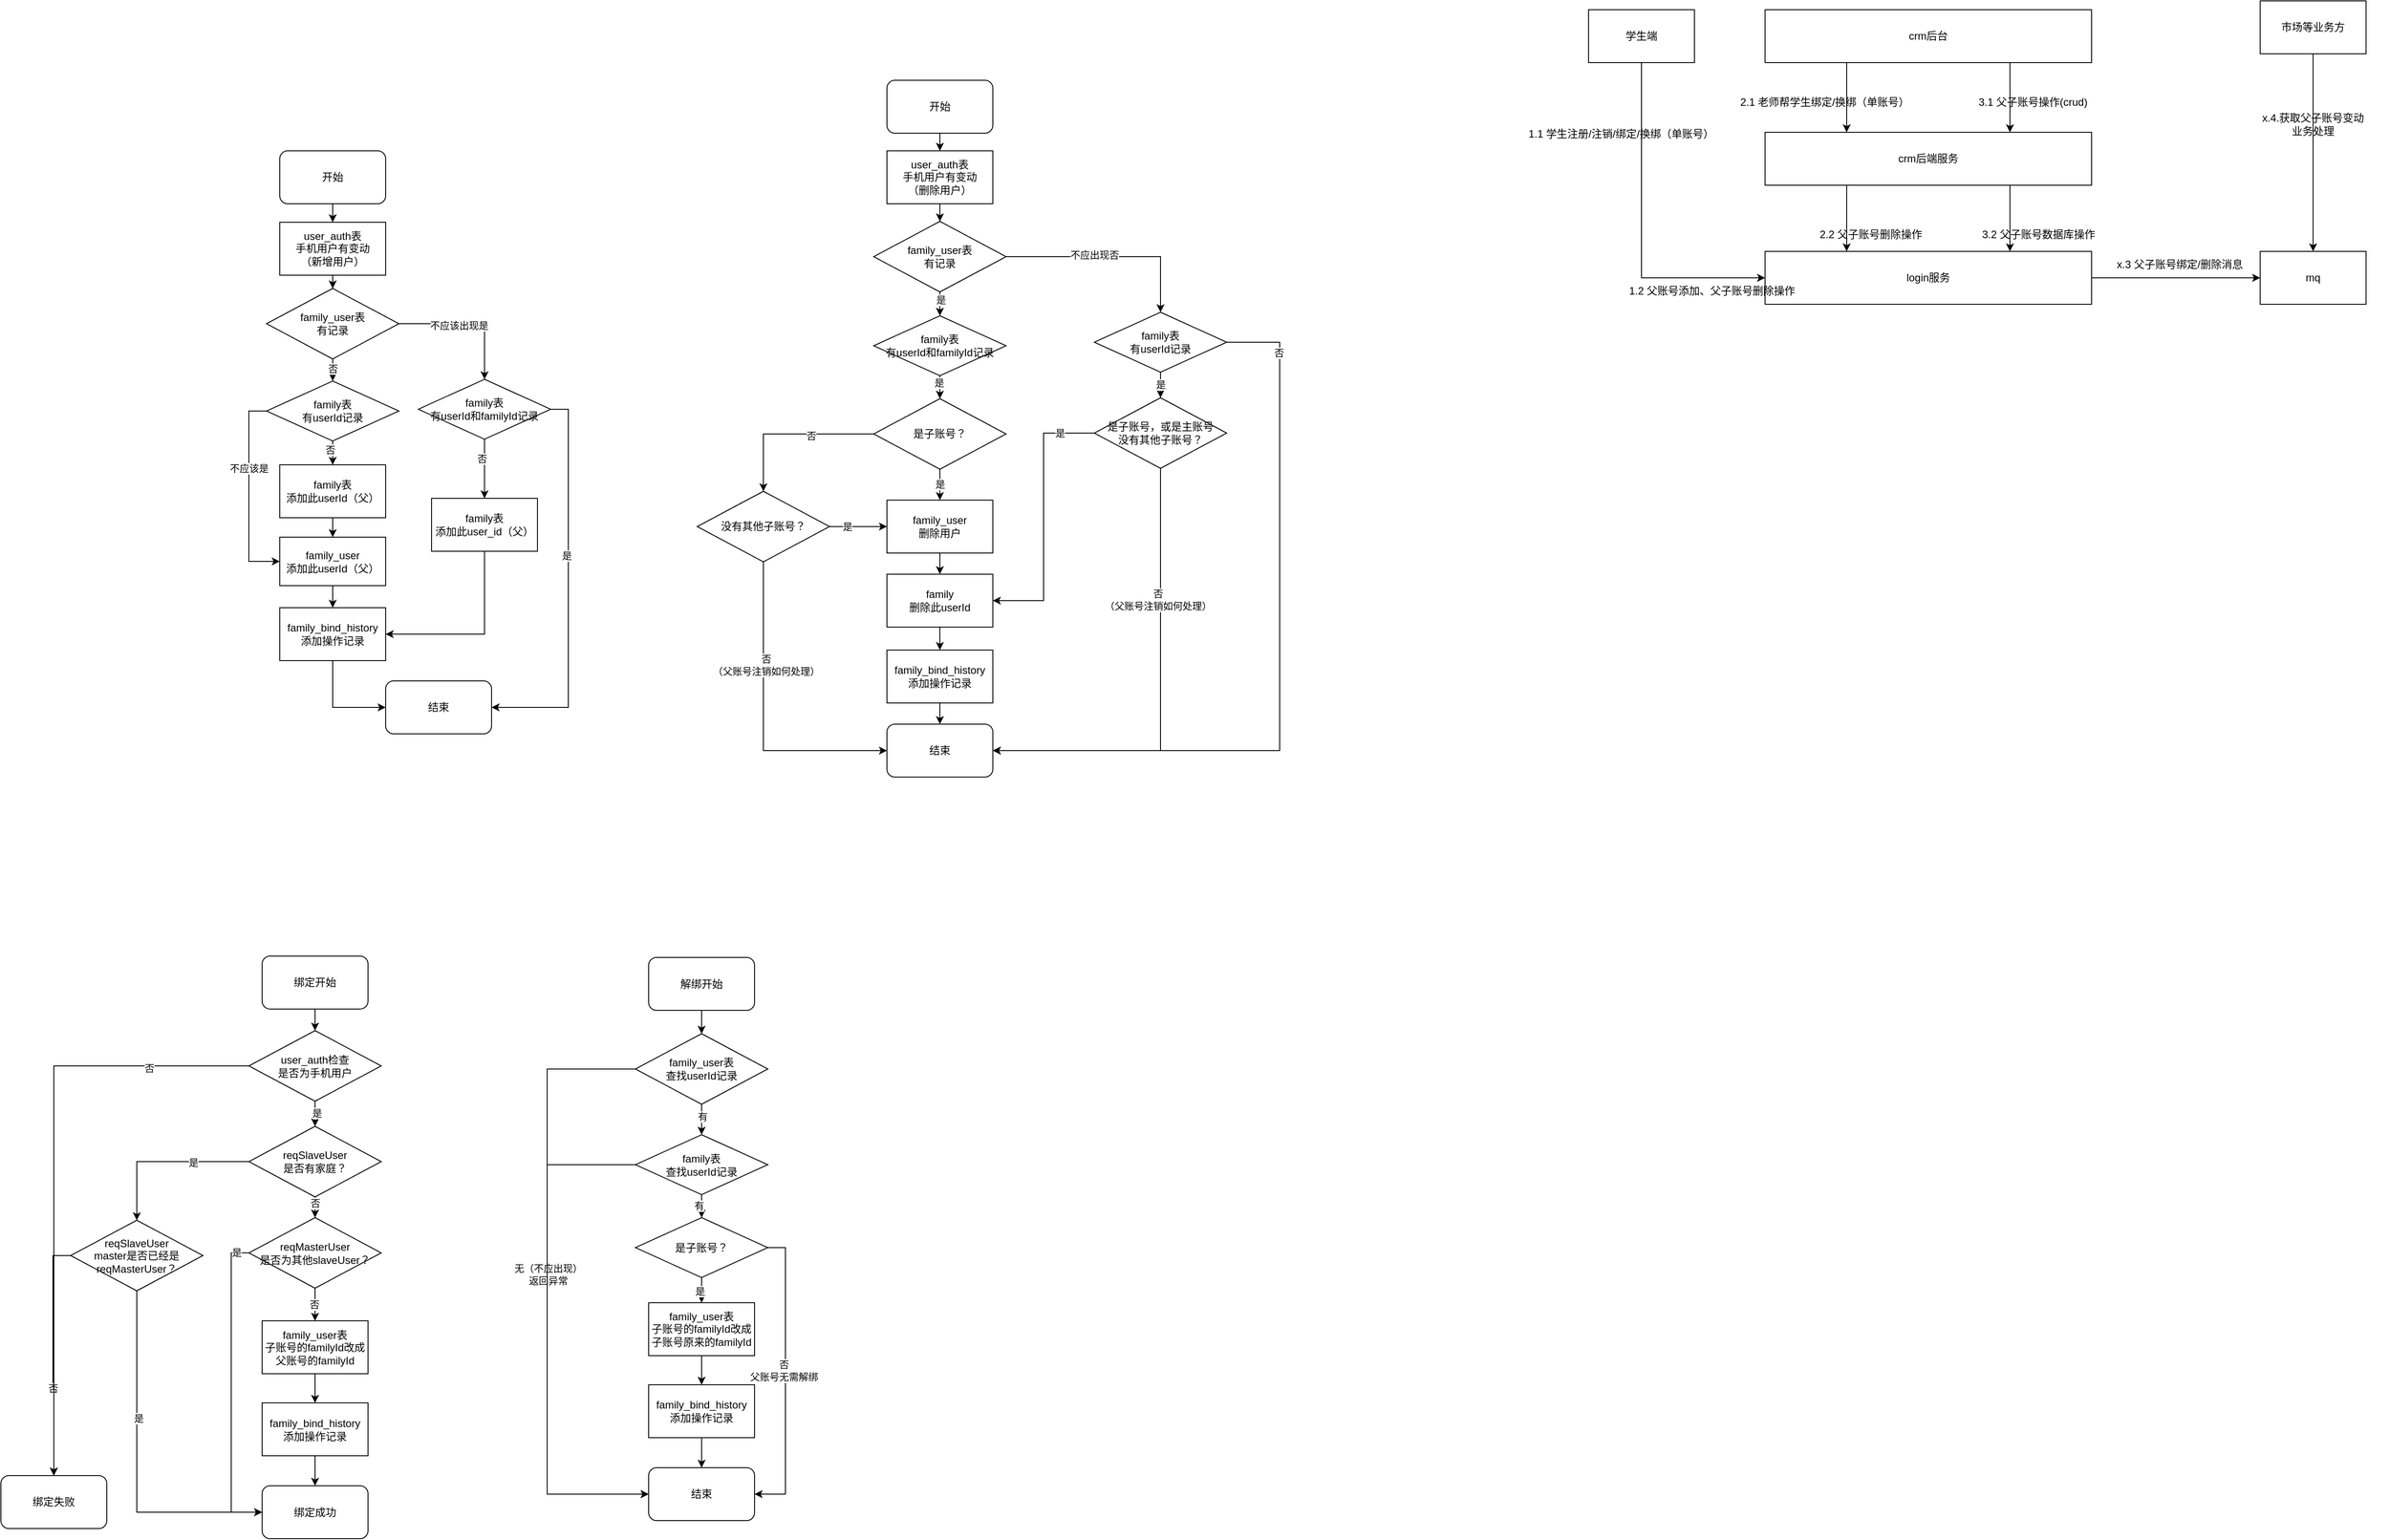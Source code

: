 <mxfile version="22.0.8" type="github">
  <diagram name="第 1 页" id="Imp0usc3wWshR_QT694W">
    <mxGraphModel dx="3328" dy="790" grid="1" gridSize="10" guides="1" tooltips="1" connect="1" arrows="1" fold="1" page="1" pageScale="1" pageWidth="827" pageHeight="1169" math="0" shadow="0">
      <root>
        <mxCell id="0" />
        <mxCell id="1" parent="0" />
        <mxCell id="HRvxDB4I8MCEPSmdqRKO-22" style="edgeStyle=orthogonalEdgeStyle;rounded=0;orthogonalLoop=1;jettySize=auto;html=1;exitX=0.75;exitY=1;exitDx=0;exitDy=0;entryX=0.75;entryY=0;entryDx=0;entryDy=0;" parent="1" source="HRvxDB4I8MCEPSmdqRKO-3" target="HRvxDB4I8MCEPSmdqRKO-4" edge="1">
          <mxGeometry relative="1" as="geometry" />
        </mxCell>
        <mxCell id="HRvxDB4I8MCEPSmdqRKO-26" style="edgeStyle=orthogonalEdgeStyle;rounded=0;orthogonalLoop=1;jettySize=auto;html=1;exitX=0.25;exitY=1;exitDx=0;exitDy=0;entryX=0.25;entryY=0;entryDx=0;entryDy=0;" parent="1" source="HRvxDB4I8MCEPSmdqRKO-3" target="HRvxDB4I8MCEPSmdqRKO-4" edge="1">
          <mxGeometry relative="1" as="geometry" />
        </mxCell>
        <mxCell id="HRvxDB4I8MCEPSmdqRKO-3" value="crm后台" style="rounded=0;whiteSpace=wrap;html=1;" parent="1" vertex="1">
          <mxGeometry x="920" y="180" width="370" height="60" as="geometry" />
        </mxCell>
        <mxCell id="HRvxDB4I8MCEPSmdqRKO-21" style="edgeStyle=orthogonalEdgeStyle;rounded=0;orthogonalLoop=1;jettySize=auto;html=1;exitX=0.25;exitY=1;exitDx=0;exitDy=0;entryX=0.25;entryY=0;entryDx=0;entryDy=0;" parent="1" source="HRvxDB4I8MCEPSmdqRKO-4" target="HRvxDB4I8MCEPSmdqRKO-5" edge="1">
          <mxGeometry relative="1" as="geometry" />
        </mxCell>
        <mxCell id="HRvxDB4I8MCEPSmdqRKO-23" style="edgeStyle=orthogonalEdgeStyle;rounded=0;orthogonalLoop=1;jettySize=auto;html=1;exitX=0.75;exitY=1;exitDx=0;exitDy=0;entryX=0.75;entryY=0;entryDx=0;entryDy=0;" parent="1" source="HRvxDB4I8MCEPSmdqRKO-4" target="HRvxDB4I8MCEPSmdqRKO-5" edge="1">
          <mxGeometry relative="1" as="geometry" />
        </mxCell>
        <mxCell id="HRvxDB4I8MCEPSmdqRKO-4" value="crm后端服务" style="rounded=0;whiteSpace=wrap;html=1;" parent="1" vertex="1">
          <mxGeometry x="920" y="319" width="370" height="60" as="geometry" />
        </mxCell>
        <mxCell id="HRvxDB4I8MCEPSmdqRKO-5" value="login服务" style="rounded=0;whiteSpace=wrap;html=1;" parent="1" vertex="1">
          <mxGeometry x="920" y="454" width="370" height="60" as="geometry" />
        </mxCell>
        <mxCell id="HRvxDB4I8MCEPSmdqRKO-6" value="mq" style="rounded=0;whiteSpace=wrap;html=1;" parent="1" vertex="1">
          <mxGeometry x="1481" y="454" width="120" height="60" as="geometry" />
        </mxCell>
        <mxCell id="HRvxDB4I8MCEPSmdqRKO-17" style="edgeStyle=orthogonalEdgeStyle;rounded=0;orthogonalLoop=1;jettySize=auto;html=1;exitX=0.5;exitY=1;exitDx=0;exitDy=0;entryX=0;entryY=0.5;entryDx=0;entryDy=0;" parent="1" source="HRvxDB4I8MCEPSmdqRKO-7" target="HRvxDB4I8MCEPSmdqRKO-5" edge="1">
          <mxGeometry relative="1" as="geometry" />
        </mxCell>
        <mxCell id="HRvxDB4I8MCEPSmdqRKO-7" value="学生端" style="rounded=0;whiteSpace=wrap;html=1;" parent="1" vertex="1">
          <mxGeometry x="720" y="180" width="120" height="60" as="geometry" />
        </mxCell>
        <mxCell id="HRvxDB4I8MCEPSmdqRKO-18" value="1.1 学生注册/注销/绑定/换绑（单账号）" style="text;html=1;strokeColor=none;fillColor=none;align=left;verticalAlign=middle;whiteSpace=wrap;rounded=0;" parent="1" vertex="1">
          <mxGeometry x="650" y="295" width="220" height="51" as="geometry" />
        </mxCell>
        <mxCell id="HRvxDB4I8MCEPSmdqRKO-19" value="3.1 父子账号操作(crud)" style="text;html=1;strokeColor=none;fillColor=none;align=left;verticalAlign=middle;whiteSpace=wrap;rounded=0;" parent="1" vertex="1">
          <mxGeometry x="1160" y="270" width="140" height="30" as="geometry" />
        </mxCell>
        <mxCell id="HRvxDB4I8MCEPSmdqRKO-16" value="2.1 老师帮学生绑定/换绑（单账号）" style="text;html=1;strokeColor=none;fillColor=none;align=left;verticalAlign=middle;whiteSpace=wrap;rounded=0;" parent="1" vertex="1">
          <mxGeometry x="890" y="270" width="200" height="30" as="geometry" />
        </mxCell>
        <mxCell id="HRvxDB4I8MCEPSmdqRKO-32" value="2.2 父子账号删除操作" style="text;html=1;strokeColor=none;fillColor=none;align=center;verticalAlign=middle;whiteSpace=wrap;rounded=0;" parent="1" vertex="1">
          <mxGeometry x="940" y="420" width="200" height="30" as="geometry" />
        </mxCell>
        <mxCell id="HRvxDB4I8MCEPSmdqRKO-33" value="1.2 父账号添加、父子账号删除操作" style="text;html=1;strokeColor=none;fillColor=none;align=center;verticalAlign=middle;whiteSpace=wrap;rounded=0;" parent="1" vertex="1">
          <mxGeometry x="760" y="484" width="200" height="30" as="geometry" />
        </mxCell>
        <mxCell id="HRvxDB4I8MCEPSmdqRKO-34" value="3.2 父子账号数据库操作" style="text;html=1;strokeColor=none;fillColor=none;align=center;verticalAlign=middle;whiteSpace=wrap;rounded=0;" parent="1" vertex="1">
          <mxGeometry x="1130" y="420" width="200" height="30" as="geometry" />
        </mxCell>
        <mxCell id="HRvxDB4I8MCEPSmdqRKO-35" value="x.3 父子账号绑定/删除消息" style="text;html=1;strokeColor=none;fillColor=none;align=center;verticalAlign=middle;whiteSpace=wrap;rounded=0;" parent="1" vertex="1">
          <mxGeometry x="1290" y="454" width="200" height="30" as="geometry" />
        </mxCell>
        <mxCell id="HRvxDB4I8MCEPSmdqRKO-37" value="" style="edgeStyle=orthogonalEdgeStyle;rounded=0;orthogonalLoop=1;jettySize=auto;html=1;exitX=1;exitY=0.5;exitDx=0;exitDy=0;entryX=0;entryY=0.5;entryDx=0;entryDy=0;" parent="1" source="HRvxDB4I8MCEPSmdqRKO-5" target="HRvxDB4I8MCEPSmdqRKO-6" edge="1">
          <mxGeometry relative="1" as="geometry">
            <mxPoint x="1290" y="484" as="sourcePoint" />
            <mxPoint x="1310" y="484" as="targetPoint" />
          </mxGeometry>
        </mxCell>
        <mxCell id="HRvxDB4I8MCEPSmdqRKO-40" style="edgeStyle=orthogonalEdgeStyle;rounded=0;orthogonalLoop=1;jettySize=auto;html=1;exitX=0.5;exitY=1;exitDx=0;exitDy=0;" parent="1" source="HRvxDB4I8MCEPSmdqRKO-39" target="HRvxDB4I8MCEPSmdqRKO-6" edge="1">
          <mxGeometry relative="1" as="geometry" />
        </mxCell>
        <mxCell id="HRvxDB4I8MCEPSmdqRKO-39" value="市场等业务方" style="rounded=0;whiteSpace=wrap;html=1;" parent="1" vertex="1">
          <mxGeometry x="1481" y="170" width="120" height="60" as="geometry" />
        </mxCell>
        <mxCell id="HRvxDB4I8MCEPSmdqRKO-41" value="x.4.获取父子账号变动&lt;br&gt;业务处理" style="text;html=1;strokeColor=none;fillColor=none;align=center;verticalAlign=middle;whiteSpace=wrap;rounded=0;" parent="1" vertex="1">
          <mxGeometry x="1456" y="295" width="170" height="30" as="geometry" />
        </mxCell>
        <mxCell id="HRvxDB4I8MCEPSmdqRKO-157" value="" style="edgeStyle=orthogonalEdgeStyle;rounded=0;orthogonalLoop=1;jettySize=auto;html=1;" parent="1" source="HRvxDB4I8MCEPSmdqRKO-44" target="HRvxDB4I8MCEPSmdqRKO-49" edge="1">
          <mxGeometry relative="1" as="geometry" />
        </mxCell>
        <mxCell id="HRvxDB4I8MCEPSmdqRKO-44" value="user_auth表&lt;br&gt;手机用户有变动&lt;br&gt;（新增用户）" style="rounded=0;whiteSpace=wrap;html=1;" parent="1" vertex="1">
          <mxGeometry x="-763" y="421" width="120" height="60" as="geometry" />
        </mxCell>
        <mxCell id="HRvxDB4I8MCEPSmdqRKO-50" value="" style="edgeStyle=orthogonalEdgeStyle;rounded=0;orthogonalLoop=1;jettySize=auto;html=1;entryX=0.5;entryY=0;entryDx=0;entryDy=0;" parent="1" source="HRvxDB4I8MCEPSmdqRKO-49" target="HRvxDB4I8MCEPSmdqRKO-95" edge="1">
          <mxGeometry relative="1" as="geometry">
            <mxPoint x="-703" y="621" as="targetPoint" />
          </mxGeometry>
        </mxCell>
        <mxCell id="HRvxDB4I8MCEPSmdqRKO-132" value="否" style="edgeLabel;html=1;align=center;verticalAlign=middle;resizable=0;points=[];" parent="HRvxDB4I8MCEPSmdqRKO-50" vertex="1" connectable="0">
          <mxGeometry x="-0.052" relative="1" as="geometry">
            <mxPoint y="-3" as="offset" />
          </mxGeometry>
        </mxCell>
        <mxCell id="HRvxDB4I8MCEPSmdqRKO-138" style="edgeStyle=orthogonalEdgeStyle;rounded=0;orthogonalLoop=1;jettySize=auto;html=1;exitX=1;exitY=0.5;exitDx=0;exitDy=0;" parent="1" source="HRvxDB4I8MCEPSmdqRKO-49" target="HRvxDB4I8MCEPSmdqRKO-130" edge="1">
          <mxGeometry relative="1" as="geometry" />
        </mxCell>
        <mxCell id="HRvxDB4I8MCEPSmdqRKO-139" value="不应该出现是" style="edgeLabel;html=1;align=center;verticalAlign=middle;resizable=0;points=[];" parent="HRvxDB4I8MCEPSmdqRKO-138" vertex="1" connectable="0">
          <mxGeometry x="-0.149" y="-1" relative="1" as="geometry">
            <mxPoint y="1" as="offset" />
          </mxGeometry>
        </mxCell>
        <mxCell id="HRvxDB4I8MCEPSmdqRKO-49" value="family_user表&lt;br style=&quot;border-color: var(--border-color);&quot;&gt;有记录" style="rhombus;whiteSpace=wrap;html=1;" parent="1" vertex="1">
          <mxGeometry x="-778" y="496" width="150" height="80" as="geometry" />
        </mxCell>
        <mxCell id="HRvxDB4I8MCEPSmdqRKO-154" style="edgeStyle=orthogonalEdgeStyle;rounded=0;orthogonalLoop=1;jettySize=auto;html=1;exitX=0.5;exitY=1;exitDx=0;exitDy=0;entryX=0;entryY=0.5;entryDx=0;entryDy=0;" parent="1" source="HRvxDB4I8MCEPSmdqRKO-55" target="HRvxDB4I8MCEPSmdqRKO-81" edge="1">
          <mxGeometry relative="1" as="geometry" />
        </mxCell>
        <mxCell id="HRvxDB4I8MCEPSmdqRKO-55" value="&lt;div data-docx-has-block-data=&quot;false&quot; data-page-id=&quot;H2dkdbYHcoo3fOxrRf8cBjybnae&quot;&gt;&lt;div class=&quot;old-record-id-NEFbd2yO6o0nXTxlkc0cnwMOnpg&quot; style=&quot;&quot;&gt;&lt;div data-docx-has-block-data=&quot;false&quot; data-page-id=&quot;H2dkdbYHcoo3fOxrRf8cBjybnae&quot;&gt;&lt;div class=&quot;old-record-id-SlJNd7PGNow6A5x4QqhcfKrGn4g&quot; style=&quot;&quot;&gt;family_bind_history&lt;/div&gt;&lt;/div&gt;&lt;/div&gt;&lt;div class=&quot;old-record-id-NEFbd2yO6o0nXTxlkc0cnwMOnpg&quot; style=&quot;&quot;&gt;添加操作记录&lt;/div&gt;&lt;/div&gt;" style="rounded=0;whiteSpace=wrap;html=1;" parent="1" vertex="1">
          <mxGeometry x="-763" y="858" width="120" height="60" as="geometry" />
        </mxCell>
        <mxCell id="HRvxDB4I8MCEPSmdqRKO-148" style="edgeStyle=orthogonalEdgeStyle;rounded=0;orthogonalLoop=1;jettySize=auto;html=1;exitX=1;exitY=0.5;exitDx=0;exitDy=0;" parent="1" source="HRvxDB4I8MCEPSmdqRKO-61" target="HRvxDB4I8MCEPSmdqRKO-147" edge="1">
          <mxGeometry relative="1" as="geometry" />
        </mxCell>
        <mxCell id="HRvxDB4I8MCEPSmdqRKO-149" value="不应出现否" style="edgeLabel;html=1;align=center;verticalAlign=middle;resizable=0;points=[];" parent="HRvxDB4I8MCEPSmdqRKO-148" vertex="1" connectable="0">
          <mxGeometry x="-0.16" y="3" relative="1" as="geometry">
            <mxPoint y="1" as="offset" />
          </mxGeometry>
        </mxCell>
        <mxCell id="HRvxDB4I8MCEPSmdqRKO-194" value="" style="edgeStyle=orthogonalEdgeStyle;rounded=0;orthogonalLoop=1;jettySize=auto;html=1;" parent="1" source="HRvxDB4I8MCEPSmdqRKO-61" target="HRvxDB4I8MCEPSmdqRKO-142" edge="1">
          <mxGeometry relative="1" as="geometry" />
        </mxCell>
        <mxCell id="HRvxDB4I8MCEPSmdqRKO-195" value="是" style="edgeLabel;html=1;align=center;verticalAlign=middle;resizable=0;points=[];" parent="HRvxDB4I8MCEPSmdqRKO-194" vertex="1" connectable="0">
          <mxGeometry x="0.321" y="1" relative="1" as="geometry">
            <mxPoint as="offset" />
          </mxGeometry>
        </mxCell>
        <mxCell id="HRvxDB4I8MCEPSmdqRKO-61" value="family_user表&lt;br&gt;有记录" style="rhombus;whiteSpace=wrap;html=1;" parent="1" vertex="1">
          <mxGeometry x="-90" y="420" width="150" height="80" as="geometry" />
        </mxCell>
        <mxCell id="HRvxDB4I8MCEPSmdqRKO-62" value="" style="edgeStyle=orthogonalEdgeStyle;rounded=0;orthogonalLoop=1;jettySize=auto;html=1;" parent="1" source="HRvxDB4I8MCEPSmdqRKO-63" target="HRvxDB4I8MCEPSmdqRKO-65" edge="1">
          <mxGeometry relative="1" as="geometry" />
        </mxCell>
        <mxCell id="HRvxDB4I8MCEPSmdqRKO-63" value="&lt;div data-docx-has-block-data=&quot;false&quot; data-page-id=&quot;H2dkdbYHcoo3fOxrRf8cBjybnae&quot;&gt;&lt;div class=&quot;old-record-id-NEFbd2yO6o0nXTxlkc0cnwMOnpg&quot; style=&quot;&quot;&gt;family&lt;/div&gt;&lt;div class=&quot;old-record-id-NEFbd2yO6o0nXTxlkc0cnwMOnpg&quot; style=&quot;&quot;&gt;删除此userId&lt;/div&gt;&lt;/div&gt;" style="rounded=0;whiteSpace=wrap;html=1;" parent="1" vertex="1">
          <mxGeometry x="-75" y="820" width="120" height="60" as="geometry" />
        </mxCell>
        <mxCell id="HRvxDB4I8MCEPSmdqRKO-175" value="" style="edgeStyle=orthogonalEdgeStyle;rounded=0;orthogonalLoop=1;jettySize=auto;html=1;" parent="1" source="HRvxDB4I8MCEPSmdqRKO-65" target="HRvxDB4I8MCEPSmdqRKO-163" edge="1">
          <mxGeometry relative="1" as="geometry" />
        </mxCell>
        <mxCell id="HRvxDB4I8MCEPSmdqRKO-65" value="&lt;div data-docx-has-block-data=&quot;false&quot; data-page-id=&quot;H2dkdbYHcoo3fOxrRf8cBjybnae&quot;&gt;&lt;div class=&quot;old-record-id-NEFbd2yO6o0nXTxlkc0cnwMOnpg&quot; style=&quot;&quot;&gt;&lt;div data-docx-has-block-data=&quot;false&quot; data-page-id=&quot;H2dkdbYHcoo3fOxrRf8cBjybnae&quot;&gt;&lt;div class=&quot;old-record-id-SlJNd7PGNow6A5x4QqhcfKrGn4g&quot; style=&quot;&quot;&gt;family_bind_history&lt;/div&gt;&lt;/div&gt;&lt;/div&gt;&lt;div class=&quot;old-record-id-NEFbd2yO6o0nXTxlkc0cnwMOnpg&quot; style=&quot;&quot;&gt;添加操作记录&lt;/div&gt;&lt;/div&gt;" style="rounded=0;whiteSpace=wrap;html=1;" parent="1" vertex="1">
          <mxGeometry x="-75" y="906" width="120" height="60" as="geometry" />
        </mxCell>
        <mxCell id="HRvxDB4I8MCEPSmdqRKO-81" value="结束" style="rounded=1;whiteSpace=wrap;html=1;" parent="1" vertex="1">
          <mxGeometry x="-643" y="941" width="120" height="60" as="geometry" />
        </mxCell>
        <mxCell id="HRvxDB4I8MCEPSmdqRKO-98" style="edgeStyle=orthogonalEdgeStyle;rounded=0;orthogonalLoop=1;jettySize=auto;html=1;exitX=0.5;exitY=1;exitDx=0;exitDy=0;entryX=0.5;entryY=0;entryDx=0;entryDy=0;" parent="1" source="HRvxDB4I8MCEPSmdqRKO-95" target="HRvxDB4I8MCEPSmdqRKO-96" edge="1">
          <mxGeometry relative="1" as="geometry" />
        </mxCell>
        <mxCell id="HRvxDB4I8MCEPSmdqRKO-99" value="否" style="edgeLabel;html=1;align=center;verticalAlign=middle;resizable=0;points=[];" parent="HRvxDB4I8MCEPSmdqRKO-98" vertex="1" connectable="0">
          <mxGeometry x="-0.382" y="-3" relative="1" as="geometry">
            <mxPoint y="1" as="offset" />
          </mxGeometry>
        </mxCell>
        <mxCell id="HRvxDB4I8MCEPSmdqRKO-102" style="edgeStyle=orthogonalEdgeStyle;rounded=0;orthogonalLoop=1;jettySize=auto;html=1;exitX=0;exitY=0.5;exitDx=0;exitDy=0;entryX=0;entryY=0.5;entryDx=0;entryDy=0;" parent="1" source="HRvxDB4I8MCEPSmdqRKO-95" target="HRvxDB4I8MCEPSmdqRKO-119" edge="1">
          <mxGeometry relative="1" as="geometry">
            <mxPoint x="-846" y="728" as="targetPoint" />
          </mxGeometry>
        </mxCell>
        <mxCell id="HRvxDB4I8MCEPSmdqRKO-103" value="不应该是" style="edgeLabel;html=1;align=center;verticalAlign=middle;resizable=0;points=[];" parent="HRvxDB4I8MCEPSmdqRKO-102" vertex="1" connectable="0">
          <mxGeometry x="-0.25" relative="1" as="geometry">
            <mxPoint as="offset" />
          </mxGeometry>
        </mxCell>
        <mxCell id="HRvxDB4I8MCEPSmdqRKO-95" value="family表&lt;br style=&quot;border-color: var(--border-color);&quot;&gt;有userId记录" style="rhombus;whiteSpace=wrap;html=1;" parent="1" vertex="1">
          <mxGeometry x="-778" y="601" width="150" height="68" as="geometry" />
        </mxCell>
        <mxCell id="HRvxDB4I8MCEPSmdqRKO-120" value="" style="edgeStyle=orthogonalEdgeStyle;rounded=0;orthogonalLoop=1;jettySize=auto;html=1;" parent="1" source="HRvxDB4I8MCEPSmdqRKO-96" target="HRvxDB4I8MCEPSmdqRKO-119" edge="1">
          <mxGeometry relative="1" as="geometry" />
        </mxCell>
        <mxCell id="HRvxDB4I8MCEPSmdqRKO-96" value="&lt;div style=&quot;border-color: var(--border-color);&quot; class=&quot;old-record-id-NEFbd2yO6o0nXTxlkc0cnwMOnpg&quot;&gt;family表&lt;/div&gt;&lt;div style=&quot;border-color: var(--border-color);&quot; class=&quot;old-record-id-NEFbd2yO6o0nXTxlkc0cnwMOnpg&quot;&gt;添加此userId（父）&lt;/div&gt;" style="rounded=0;whiteSpace=wrap;html=1;" parent="1" vertex="1">
          <mxGeometry x="-763" y="696" width="120" height="60" as="geometry" />
        </mxCell>
        <mxCell id="HRvxDB4I8MCEPSmdqRKO-166" value="" style="edgeStyle=orthogonalEdgeStyle;rounded=0;orthogonalLoop=1;jettySize=auto;html=1;" parent="1" source="HRvxDB4I8MCEPSmdqRKO-106" target="HRvxDB4I8MCEPSmdqRKO-145" edge="1">
          <mxGeometry relative="1" as="geometry" />
        </mxCell>
        <mxCell id="HRvxDB4I8MCEPSmdqRKO-167" value="是" style="edgeLabel;html=1;align=center;verticalAlign=middle;resizable=0;points=[];" parent="HRvxDB4I8MCEPSmdqRKO-166" vertex="1" connectable="0">
          <mxGeometry x="-0.298" relative="1" as="geometry">
            <mxPoint y="1" as="offset" />
          </mxGeometry>
        </mxCell>
        <mxCell id="HRvxDB4I8MCEPSmdqRKO-168" style="edgeStyle=orthogonalEdgeStyle;rounded=0;orthogonalLoop=1;jettySize=auto;html=1;exitX=0;exitY=0.5;exitDx=0;exitDy=0;entryX=0.5;entryY=0;entryDx=0;entryDy=0;" parent="1" source="HRvxDB4I8MCEPSmdqRKO-106" target="HRvxDB4I8MCEPSmdqRKO-146" edge="1">
          <mxGeometry relative="1" as="geometry" />
        </mxCell>
        <mxCell id="HRvxDB4I8MCEPSmdqRKO-169" value="否" style="edgeLabel;html=1;align=center;verticalAlign=middle;resizable=0;points=[];" parent="HRvxDB4I8MCEPSmdqRKO-168" vertex="1" connectable="0">
          <mxGeometry x="-0.247" y="2" relative="1" as="geometry">
            <mxPoint as="offset" />
          </mxGeometry>
        </mxCell>
        <mxCell id="HRvxDB4I8MCEPSmdqRKO-106" value="是子账号？" style="rhombus;whiteSpace=wrap;html=1;" parent="1" vertex="1">
          <mxGeometry x="-90" y="621" width="150" height="80" as="geometry" />
        </mxCell>
        <mxCell id="HRvxDB4I8MCEPSmdqRKO-121" value="" style="edgeStyle=orthogonalEdgeStyle;rounded=0;orthogonalLoop=1;jettySize=auto;html=1;" parent="1" source="HRvxDB4I8MCEPSmdqRKO-119" target="HRvxDB4I8MCEPSmdqRKO-55" edge="1">
          <mxGeometry relative="1" as="geometry" />
        </mxCell>
        <mxCell id="HRvxDB4I8MCEPSmdqRKO-119" value="&lt;div style=&quot;border-color: var(--border-color);&quot; class=&quot;old-record-id-NEFbd2yO6o0nXTxlkc0cnwMOnpg&quot;&gt;family_user&lt;/div&gt;&lt;div style=&quot;border-color: var(--border-color);&quot; class=&quot;old-record-id-NEFbd2yO6o0nXTxlkc0cnwMOnpg&quot;&gt;添加此userId（父）&lt;/div&gt;" style="rounded=0;whiteSpace=wrap;html=1;" parent="1" vertex="1">
          <mxGeometry x="-763" y="778" width="120" height="55" as="geometry" />
        </mxCell>
        <mxCell id="HRvxDB4I8MCEPSmdqRKO-127" style="edgeStyle=orthogonalEdgeStyle;rounded=0;orthogonalLoop=1;jettySize=auto;html=1;exitX=0.5;exitY=1;exitDx=0;exitDy=0;entryX=0.5;entryY=0;entryDx=0;entryDy=0;" parent="1" source="HRvxDB4I8MCEPSmdqRKO-130" target="HRvxDB4I8MCEPSmdqRKO-131" edge="1">
          <mxGeometry relative="1" as="geometry" />
        </mxCell>
        <mxCell id="HRvxDB4I8MCEPSmdqRKO-128" value="否" style="edgeLabel;html=1;align=center;verticalAlign=middle;resizable=0;points=[];" parent="HRvxDB4I8MCEPSmdqRKO-127" vertex="1" connectable="0">
          <mxGeometry x="-0.382" y="-3" relative="1" as="geometry">
            <mxPoint y="1" as="offset" />
          </mxGeometry>
        </mxCell>
        <mxCell id="HRvxDB4I8MCEPSmdqRKO-192" style="edgeStyle=orthogonalEdgeStyle;rounded=0;orthogonalLoop=1;jettySize=auto;html=1;exitX=1;exitY=0.5;exitDx=0;exitDy=0;entryX=1;entryY=0.5;entryDx=0;entryDy=0;" parent="1" source="HRvxDB4I8MCEPSmdqRKO-130" target="HRvxDB4I8MCEPSmdqRKO-81" edge="1">
          <mxGeometry relative="1" as="geometry" />
        </mxCell>
        <mxCell id="HRvxDB4I8MCEPSmdqRKO-193" value="是" style="edgeLabel;html=1;align=center;verticalAlign=middle;resizable=0;points=[];" parent="HRvxDB4I8MCEPSmdqRKO-192" vertex="1" connectable="0">
          <mxGeometry x="-0.164" y="-2" relative="1" as="geometry">
            <mxPoint as="offset" />
          </mxGeometry>
        </mxCell>
        <mxCell id="HRvxDB4I8MCEPSmdqRKO-130" value="family表&lt;br style=&quot;border-color: var(--border-color);&quot;&gt;有userId和familyId记录" style="rhombus;whiteSpace=wrap;html=1;" parent="1" vertex="1">
          <mxGeometry x="-606" y="599" width="150" height="68" as="geometry" />
        </mxCell>
        <mxCell id="HRvxDB4I8MCEPSmdqRKO-137" style="edgeStyle=orthogonalEdgeStyle;rounded=0;orthogonalLoop=1;jettySize=auto;html=1;exitX=0.5;exitY=1;exitDx=0;exitDy=0;entryX=1;entryY=0.5;entryDx=0;entryDy=0;" parent="1" source="HRvxDB4I8MCEPSmdqRKO-131" target="HRvxDB4I8MCEPSmdqRKO-55" edge="1">
          <mxGeometry relative="1" as="geometry" />
        </mxCell>
        <mxCell id="HRvxDB4I8MCEPSmdqRKO-131" value="&lt;div style=&quot;border-color: var(--border-color);&quot; class=&quot;old-record-id-NEFbd2yO6o0nXTxlkc0cnwMOnpg&quot;&gt;family表&lt;/div&gt;&lt;div style=&quot;border-color: var(--border-color);&quot; class=&quot;old-record-id-NEFbd2yO6o0nXTxlkc0cnwMOnpg&quot;&gt;添加此user_id（父）&lt;/div&gt;" style="rounded=0;whiteSpace=wrap;html=1;" parent="1" vertex="1">
          <mxGeometry x="-591" y="734" width="120" height="60" as="geometry" />
        </mxCell>
        <mxCell id="HRvxDB4I8MCEPSmdqRKO-150" value="" style="edgeStyle=orthogonalEdgeStyle;rounded=0;orthogonalLoop=1;jettySize=auto;html=1;" parent="1" source="HRvxDB4I8MCEPSmdqRKO-142" target="HRvxDB4I8MCEPSmdqRKO-106" edge="1">
          <mxGeometry relative="1" as="geometry" />
        </mxCell>
        <mxCell id="HRvxDB4I8MCEPSmdqRKO-151" value="是" style="edgeLabel;html=1;align=center;verticalAlign=middle;resizable=0;points=[];" parent="HRvxDB4I8MCEPSmdqRKO-150" vertex="1" connectable="0">
          <mxGeometry x="0.603" y="-1" relative="1" as="geometry">
            <mxPoint y="-8" as="offset" />
          </mxGeometry>
        </mxCell>
        <mxCell id="HRvxDB4I8MCEPSmdqRKO-142" value="family表&lt;br style=&quot;border-color: var(--border-color);&quot;&gt;有userId和familyId记录" style="rhombus;whiteSpace=wrap;html=1;" parent="1" vertex="1">
          <mxGeometry x="-90" y="527" width="150" height="68" as="geometry" />
        </mxCell>
        <mxCell id="HRvxDB4I8MCEPSmdqRKO-174" value="" style="edgeStyle=orthogonalEdgeStyle;rounded=0;orthogonalLoop=1;jettySize=auto;html=1;" parent="1" source="HRvxDB4I8MCEPSmdqRKO-145" target="HRvxDB4I8MCEPSmdqRKO-63" edge="1">
          <mxGeometry relative="1" as="geometry" />
        </mxCell>
        <mxCell id="HRvxDB4I8MCEPSmdqRKO-145" value="family_user&lt;br&gt;删除用户" style="rounded=0;whiteSpace=wrap;html=1;" parent="1" vertex="1">
          <mxGeometry x="-75" y="736" width="120" height="60" as="geometry" />
        </mxCell>
        <mxCell id="HRvxDB4I8MCEPSmdqRKO-170" value="" style="edgeStyle=orthogonalEdgeStyle;rounded=0;orthogonalLoop=1;jettySize=auto;html=1;" parent="1" source="HRvxDB4I8MCEPSmdqRKO-146" target="HRvxDB4I8MCEPSmdqRKO-145" edge="1">
          <mxGeometry relative="1" as="geometry" />
        </mxCell>
        <mxCell id="HRvxDB4I8MCEPSmdqRKO-171" value="是" style="edgeLabel;html=1;align=center;verticalAlign=middle;resizable=0;points=[];" parent="HRvxDB4I8MCEPSmdqRKO-170" vertex="1" connectable="0">
          <mxGeometry x="-0.385" y="1" relative="1" as="geometry">
            <mxPoint y="1" as="offset" />
          </mxGeometry>
        </mxCell>
        <mxCell id="HRvxDB4I8MCEPSmdqRKO-172" style="edgeStyle=orthogonalEdgeStyle;rounded=0;orthogonalLoop=1;jettySize=auto;html=1;exitX=0.5;exitY=1;exitDx=0;exitDy=0;entryX=0;entryY=0.5;entryDx=0;entryDy=0;" parent="1" source="HRvxDB4I8MCEPSmdqRKO-146" target="HRvxDB4I8MCEPSmdqRKO-163" edge="1">
          <mxGeometry relative="1" as="geometry" />
        </mxCell>
        <mxCell id="HRvxDB4I8MCEPSmdqRKO-173" value="否&lt;br style=&quot;border-color: var(--border-color);&quot;&gt;（父账号注销如何处理）" style="edgeLabel;html=1;align=center;verticalAlign=middle;resizable=0;points=[];" parent="HRvxDB4I8MCEPSmdqRKO-172" vertex="1" connectable="0">
          <mxGeometry x="-0.339" y="3" relative="1" as="geometry">
            <mxPoint as="offset" />
          </mxGeometry>
        </mxCell>
        <mxCell id="HRvxDB4I8MCEPSmdqRKO-146" value="没有其他子账号？" style="rhombus;whiteSpace=wrap;html=1;" parent="1" vertex="1">
          <mxGeometry x="-290" y="726" width="150" height="80" as="geometry" />
        </mxCell>
        <mxCell id="HRvxDB4I8MCEPSmdqRKO-180" style="edgeStyle=orthogonalEdgeStyle;rounded=0;orthogonalLoop=1;jettySize=auto;html=1;exitX=1;exitY=0.5;exitDx=0;exitDy=0;entryX=1;entryY=0.5;entryDx=0;entryDy=0;" parent="1" source="HRvxDB4I8MCEPSmdqRKO-147" target="HRvxDB4I8MCEPSmdqRKO-163" edge="1">
          <mxGeometry relative="1" as="geometry">
            <Array as="points">
              <mxPoint x="370" y="557" />
              <mxPoint x="370" y="1020" />
            </Array>
          </mxGeometry>
        </mxCell>
        <mxCell id="HRvxDB4I8MCEPSmdqRKO-181" value="否" style="edgeLabel;html=1;align=center;verticalAlign=middle;resizable=0;points=[];" parent="HRvxDB4I8MCEPSmdqRKO-180" vertex="1" connectable="0">
          <mxGeometry x="-0.833" y="-1" relative="1" as="geometry">
            <mxPoint y="1" as="offset" />
          </mxGeometry>
        </mxCell>
        <mxCell id="HRvxDB4I8MCEPSmdqRKO-196" value="" style="edgeStyle=orthogonalEdgeStyle;rounded=0;orthogonalLoop=1;jettySize=auto;html=1;" parent="1" source="HRvxDB4I8MCEPSmdqRKO-147" target="HRvxDB4I8MCEPSmdqRKO-176" edge="1">
          <mxGeometry relative="1" as="geometry" />
        </mxCell>
        <mxCell id="VWnf_pDv5Sl6LeYncFD3-31" value="是" style="edgeLabel;html=1;align=center;verticalAlign=middle;resizable=0;points=[];" vertex="1" connectable="0" parent="HRvxDB4I8MCEPSmdqRKO-196">
          <mxGeometry x="0.412" relative="1" as="geometry">
            <mxPoint as="offset" />
          </mxGeometry>
        </mxCell>
        <mxCell id="HRvxDB4I8MCEPSmdqRKO-147" value="family表&lt;br style=&quot;border-color: var(--border-color);&quot;&gt;有userId记录" style="rhombus;whiteSpace=wrap;html=1;" parent="1" vertex="1">
          <mxGeometry x="160" y="523" width="150" height="68" as="geometry" />
        </mxCell>
        <mxCell id="HRvxDB4I8MCEPSmdqRKO-156" value="" style="edgeStyle=orthogonalEdgeStyle;rounded=0;orthogonalLoop=1;jettySize=auto;html=1;" parent="1" source="HRvxDB4I8MCEPSmdqRKO-153" target="HRvxDB4I8MCEPSmdqRKO-44" edge="1">
          <mxGeometry relative="1" as="geometry" />
        </mxCell>
        <mxCell id="HRvxDB4I8MCEPSmdqRKO-153" value="开始" style="rounded=1;whiteSpace=wrap;html=1;" parent="1" vertex="1">
          <mxGeometry x="-763" y="340" width="120" height="60" as="geometry" />
        </mxCell>
        <mxCell id="HRvxDB4I8MCEPSmdqRKO-162" value="" style="edgeStyle=orthogonalEdgeStyle;rounded=0;orthogonalLoop=1;jettySize=auto;html=1;" parent="1" source="HRvxDB4I8MCEPSmdqRKO-159" target="HRvxDB4I8MCEPSmdqRKO-61" edge="1">
          <mxGeometry relative="1" as="geometry" />
        </mxCell>
        <mxCell id="HRvxDB4I8MCEPSmdqRKO-159" value="user_auth表&lt;br&gt;手机用户有变动&lt;br&gt;（删除用户）" style="rounded=0;whiteSpace=wrap;html=1;" parent="1" vertex="1">
          <mxGeometry x="-75" y="340" width="120" height="60" as="geometry" />
        </mxCell>
        <mxCell id="HRvxDB4I8MCEPSmdqRKO-160" value="" style="edgeStyle=orthogonalEdgeStyle;rounded=0;orthogonalLoop=1;jettySize=auto;html=1;" parent="1" source="HRvxDB4I8MCEPSmdqRKO-161" target="HRvxDB4I8MCEPSmdqRKO-159" edge="1">
          <mxGeometry relative="1" as="geometry" />
        </mxCell>
        <mxCell id="HRvxDB4I8MCEPSmdqRKO-161" value="开始" style="rounded=1;whiteSpace=wrap;html=1;" parent="1" vertex="1">
          <mxGeometry x="-75" y="260" width="120" height="60" as="geometry" />
        </mxCell>
        <mxCell id="HRvxDB4I8MCEPSmdqRKO-163" value="结束" style="rounded=1;whiteSpace=wrap;html=1;" parent="1" vertex="1">
          <mxGeometry x="-75" y="990" width="120" height="60" as="geometry" />
        </mxCell>
        <mxCell id="HRvxDB4I8MCEPSmdqRKO-186" style="edgeStyle=orthogonalEdgeStyle;rounded=0;orthogonalLoop=1;jettySize=auto;html=1;exitX=0.5;exitY=1;exitDx=0;exitDy=0;entryX=1;entryY=0.5;entryDx=0;entryDy=0;" parent="1" source="HRvxDB4I8MCEPSmdqRKO-176" target="HRvxDB4I8MCEPSmdqRKO-163" edge="1">
          <mxGeometry relative="1" as="geometry" />
        </mxCell>
        <mxCell id="HRvxDB4I8MCEPSmdqRKO-187" value="否&lt;br&gt;（父账号注销如何处理）" style="edgeLabel;html=1;align=center;verticalAlign=middle;resizable=0;points=[];" parent="HRvxDB4I8MCEPSmdqRKO-186" vertex="1" connectable="0">
          <mxGeometry x="-0.415" y="-3" relative="1" as="geometry">
            <mxPoint as="offset" />
          </mxGeometry>
        </mxCell>
        <mxCell id="HRvxDB4I8MCEPSmdqRKO-188" style="edgeStyle=orthogonalEdgeStyle;rounded=0;orthogonalLoop=1;jettySize=auto;html=1;exitX=0;exitY=0.5;exitDx=0;exitDy=0;entryX=1;entryY=0.5;entryDx=0;entryDy=0;" parent="1" source="HRvxDB4I8MCEPSmdqRKO-176" target="HRvxDB4I8MCEPSmdqRKO-63" edge="1">
          <mxGeometry relative="1" as="geometry" />
        </mxCell>
        <mxCell id="HRvxDB4I8MCEPSmdqRKO-189" value="是" style="edgeLabel;html=1;align=center;verticalAlign=middle;resizable=0;points=[];" parent="HRvxDB4I8MCEPSmdqRKO-188" vertex="1" connectable="0">
          <mxGeometry x="-0.74" relative="1" as="geometry">
            <mxPoint as="offset" />
          </mxGeometry>
        </mxCell>
        <mxCell id="HRvxDB4I8MCEPSmdqRKO-176" value="是子账号，或是主账号&lt;br&gt;没有其他子账号？" style="rhombus;whiteSpace=wrap;html=1;" parent="1" vertex="1">
          <mxGeometry x="160" y="620" width="150" height="80" as="geometry" />
        </mxCell>
        <mxCell id="HRvxDB4I8MCEPSmdqRKO-231" value="" style="edgeStyle=orthogonalEdgeStyle;rounded=0;orthogonalLoop=1;jettySize=auto;html=1;entryX=0.5;entryY=0;entryDx=0;entryDy=0;" parent="1" source="HRvxDB4I8MCEPSmdqRKO-235" target="HRvxDB4I8MCEPSmdqRKO-243" edge="1">
          <mxGeometry relative="1" as="geometry">
            <mxPoint x="-285" y="1580.5" as="targetPoint" />
          </mxGeometry>
        </mxCell>
        <mxCell id="VWnf_pDv5Sl6LeYncFD3-22" value="有" style="edgeLabel;html=1;align=center;verticalAlign=middle;resizable=0;points=[];" vertex="1" connectable="0" parent="HRvxDB4I8MCEPSmdqRKO-231">
          <mxGeometry x="-0.385" y="1" relative="1" as="geometry">
            <mxPoint as="offset" />
          </mxGeometry>
        </mxCell>
        <mxCell id="VWnf_pDv5Sl6LeYncFD3-25" style="edgeStyle=orthogonalEdgeStyle;rounded=0;orthogonalLoop=1;jettySize=auto;html=1;exitX=0;exitY=0.5;exitDx=0;exitDy=0;entryX=0;entryY=0.5;entryDx=0;entryDy=0;" edge="1" parent="1" source="HRvxDB4I8MCEPSmdqRKO-235" target="HRvxDB4I8MCEPSmdqRKO-238">
          <mxGeometry relative="1" as="geometry">
            <mxPoint x="-445" y="1465.5" as="targetPoint" />
            <Array as="points">
              <mxPoint x="-460" y="1381" />
              <mxPoint x="-460" y="1863" />
            </Array>
          </mxGeometry>
        </mxCell>
        <mxCell id="VWnf_pDv5Sl6LeYncFD3-26" value="无（不应出现）&lt;br&gt;返回异常" style="edgeLabel;html=1;align=center;verticalAlign=middle;resizable=0;points=[];" vertex="1" connectable="0" parent="VWnf_pDv5Sl6LeYncFD3-25">
          <mxGeometry x="-0.044" y="1" relative="1" as="geometry">
            <mxPoint as="offset" />
          </mxGeometry>
        </mxCell>
        <mxCell id="HRvxDB4I8MCEPSmdqRKO-235" value="family_user表&lt;br style=&quot;border-color: var(--border-color);&quot;&gt;查找userId记录" style="rhombus;whiteSpace=wrap;html=1;" parent="1" vertex="1">
          <mxGeometry x="-360" y="1341" width="150" height="80" as="geometry" />
        </mxCell>
        <mxCell id="HRvxDB4I8MCEPSmdqRKO-260" value="" style="edgeStyle=orthogonalEdgeStyle;rounded=0;orthogonalLoop=1;jettySize=auto;html=1;" parent="1" source="HRvxDB4I8MCEPSmdqRKO-237" target="HRvxDB4I8MCEPSmdqRKO-238" edge="1">
          <mxGeometry relative="1" as="geometry" />
        </mxCell>
        <mxCell id="HRvxDB4I8MCEPSmdqRKO-237" value="&lt;div data-docx-has-block-data=&quot;false&quot; data-page-id=&quot;H2dkdbYHcoo3fOxrRf8cBjybnae&quot;&gt;&lt;div class=&quot;old-record-id-NEFbd2yO6o0nXTxlkc0cnwMOnpg&quot; style=&quot;&quot;&gt;&lt;div data-docx-has-block-data=&quot;false&quot; data-page-id=&quot;H2dkdbYHcoo3fOxrRf8cBjybnae&quot;&gt;&lt;div class=&quot;old-record-id-SlJNd7PGNow6A5x4QqhcfKrGn4g&quot; style=&quot;&quot;&gt;family_bind_history&lt;/div&gt;&lt;/div&gt;&lt;/div&gt;&lt;div class=&quot;old-record-id-NEFbd2yO6o0nXTxlkc0cnwMOnpg&quot; style=&quot;&quot;&gt;添加操作记录&lt;/div&gt;&lt;/div&gt;" style="rounded=0;whiteSpace=wrap;html=1;" parent="1" vertex="1">
          <mxGeometry x="-345" y="1739" width="120" height="60" as="geometry" />
        </mxCell>
        <mxCell id="HRvxDB4I8MCEPSmdqRKO-238" value="结束" style="rounded=1;whiteSpace=wrap;html=1;" parent="1" vertex="1">
          <mxGeometry x="-345" y="1833" width="120" height="60" as="geometry" />
        </mxCell>
        <mxCell id="HRvxDB4I8MCEPSmdqRKO-278" value="" style="edgeStyle=orthogonalEdgeStyle;rounded=0;orthogonalLoop=1;jettySize=auto;html=1;" parent="1" source="HRvxDB4I8MCEPSmdqRKO-243" target="HRvxDB4I8MCEPSmdqRKO-276" edge="1">
          <mxGeometry relative="1" as="geometry" />
        </mxCell>
        <mxCell id="VWnf_pDv5Sl6LeYncFD3-23" value="有" style="edgeLabel;html=1;align=center;verticalAlign=middle;resizable=0;points=[];" vertex="1" connectable="0" parent="HRvxDB4I8MCEPSmdqRKO-278">
          <mxGeometry x="0.5" y="-3" relative="1" as="geometry">
            <mxPoint as="offset" />
          </mxGeometry>
        </mxCell>
        <mxCell id="VWnf_pDv5Sl6LeYncFD3-30" style="edgeStyle=orthogonalEdgeStyle;rounded=0;orthogonalLoop=1;jettySize=auto;html=1;exitX=0;exitY=0.5;exitDx=0;exitDy=0;entryX=0;entryY=0.5;entryDx=0;entryDy=0;" edge="1" parent="1" source="HRvxDB4I8MCEPSmdqRKO-243" target="HRvxDB4I8MCEPSmdqRKO-238">
          <mxGeometry relative="1" as="geometry">
            <Array as="points">
              <mxPoint x="-460" y="1490" />
              <mxPoint x="-460" y="1863" />
            </Array>
          </mxGeometry>
        </mxCell>
        <mxCell id="HRvxDB4I8MCEPSmdqRKO-243" value="family表&lt;br style=&quot;border-color: var(--border-color);&quot;&gt;查找userId记录" style="rhombus;whiteSpace=wrap;html=1;" parent="1" vertex="1">
          <mxGeometry x="-360" y="1455.5" width="150" height="68" as="geometry" />
        </mxCell>
        <mxCell id="HRvxDB4I8MCEPSmdqRKO-259" style="edgeStyle=orthogonalEdgeStyle;rounded=0;orthogonalLoop=1;jettySize=auto;html=1;exitX=0.5;exitY=1;exitDx=0;exitDy=0;" parent="1" source="HRvxDB4I8MCEPSmdqRKO-245" target="HRvxDB4I8MCEPSmdqRKO-237" edge="1">
          <mxGeometry relative="1" as="geometry" />
        </mxCell>
        <mxCell id="HRvxDB4I8MCEPSmdqRKO-245" value="family_user&lt;span style=&quot;background-color: initial;&quot;&gt;表&lt;br&gt;&lt;/span&gt;子账号的&lt;span style=&quot;background-color: initial;&quot;&gt;familyId改成&lt;br&gt;&lt;/span&gt;子账号原来的familyId" style="rounded=0;whiteSpace=wrap;html=1;" parent="1" vertex="1">
          <mxGeometry x="-345" y="1646" width="120" height="60" as="geometry" />
        </mxCell>
        <mxCell id="HRvxDB4I8MCEPSmdqRKO-261" value="" style="edgeStyle=orthogonalEdgeStyle;rounded=0;orthogonalLoop=1;jettySize=auto;html=1;" parent="1" source="HRvxDB4I8MCEPSmdqRKO-255" target="HRvxDB4I8MCEPSmdqRKO-235" edge="1">
          <mxGeometry relative="1" as="geometry" />
        </mxCell>
        <mxCell id="HRvxDB4I8MCEPSmdqRKO-255" value="解绑开始" style="rounded=1;whiteSpace=wrap;html=1;" parent="1" vertex="1">
          <mxGeometry x="-345" y="1254.5" width="120" height="60" as="geometry" />
        </mxCell>
        <mxCell id="HRvxDB4I8MCEPSmdqRKO-292" value="" style="edgeStyle=orthogonalEdgeStyle;rounded=0;orthogonalLoop=1;jettySize=auto;html=1;" parent="1" source="HRvxDB4I8MCEPSmdqRKO-264" target="HRvxDB4I8MCEPSmdqRKO-287" edge="1">
          <mxGeometry relative="1" as="geometry" />
        </mxCell>
        <mxCell id="HRvxDB4I8MCEPSmdqRKO-294" value="否" style="edgeLabel;html=1;align=center;verticalAlign=middle;resizable=0;points=[];" parent="HRvxDB4I8MCEPSmdqRKO-292" vertex="1" connectable="0">
          <mxGeometry x="0.416" relative="1" as="geometry">
            <mxPoint as="offset" />
          </mxGeometry>
        </mxCell>
        <mxCell id="VWnf_pDv5Sl6LeYncFD3-2" value="" style="edgeStyle=orthogonalEdgeStyle;rounded=0;orthogonalLoop=1;jettySize=auto;html=1;" edge="1" parent="1" source="HRvxDB4I8MCEPSmdqRKO-264" target="VWnf_pDv5Sl6LeYncFD3-1">
          <mxGeometry relative="1" as="geometry" />
        </mxCell>
        <mxCell id="VWnf_pDv5Sl6LeYncFD3-5" value="是" style="edgeLabel;html=1;align=center;verticalAlign=middle;resizable=0;points=[];" vertex="1" connectable="0" parent="VWnf_pDv5Sl6LeYncFD3-2">
          <mxGeometry x="-0.349" y="1" relative="1" as="geometry">
            <mxPoint as="offset" />
          </mxGeometry>
        </mxCell>
        <mxCell id="HRvxDB4I8MCEPSmdqRKO-264" value="reqSlaveUser&lt;br&gt;是否有家庭？" style="rhombus;whiteSpace=wrap;html=1;" parent="1" vertex="1">
          <mxGeometry x="-798" y="1446" width="150" height="80" as="geometry" />
        </mxCell>
        <mxCell id="HRvxDB4I8MCEPSmdqRKO-265" value="" style="edgeStyle=orthogonalEdgeStyle;rounded=0;orthogonalLoop=1;jettySize=auto;html=1;" parent="1" source="HRvxDB4I8MCEPSmdqRKO-266" target="HRvxDB4I8MCEPSmdqRKO-267" edge="1">
          <mxGeometry relative="1" as="geometry" />
        </mxCell>
        <mxCell id="HRvxDB4I8MCEPSmdqRKO-266" value="&lt;div data-docx-has-block-data=&quot;false&quot; data-page-id=&quot;H2dkdbYHcoo3fOxrRf8cBjybnae&quot;&gt;&lt;div class=&quot;old-record-id-NEFbd2yO6o0nXTxlkc0cnwMOnpg&quot; style=&quot;&quot;&gt;&lt;div data-docx-has-block-data=&quot;false&quot; data-page-id=&quot;H2dkdbYHcoo3fOxrRf8cBjybnae&quot;&gt;&lt;div class=&quot;old-record-id-SlJNd7PGNow6A5x4QqhcfKrGn4g&quot; style=&quot;&quot;&gt;family_bind_history&lt;/div&gt;&lt;/div&gt;&lt;/div&gt;&lt;div class=&quot;old-record-id-NEFbd2yO6o0nXTxlkc0cnwMOnpg&quot; style=&quot;&quot;&gt;添加操作记录&lt;/div&gt;&lt;/div&gt;" style="rounded=0;whiteSpace=wrap;html=1;" parent="1" vertex="1">
          <mxGeometry x="-783" y="1759.5" width="120" height="60" as="geometry" />
        </mxCell>
        <mxCell id="HRvxDB4I8MCEPSmdqRKO-267" value="绑定成功" style="rounded=1;whiteSpace=wrap;html=1;" parent="1" vertex="1">
          <mxGeometry x="-783" y="1853.5" width="120" height="60" as="geometry" />
        </mxCell>
        <mxCell id="HRvxDB4I8MCEPSmdqRKO-271" style="edgeStyle=orthogonalEdgeStyle;rounded=0;orthogonalLoop=1;jettySize=auto;html=1;exitX=0.5;exitY=1;exitDx=0;exitDy=0;" parent="1" source="HRvxDB4I8MCEPSmdqRKO-272" target="HRvxDB4I8MCEPSmdqRKO-266" edge="1">
          <mxGeometry relative="1" as="geometry" />
        </mxCell>
        <mxCell id="HRvxDB4I8MCEPSmdqRKO-272" value="family_user&lt;span style=&quot;background-color: initial;&quot;&gt;表&lt;br&gt;&lt;/span&gt;子账号的&lt;span style=&quot;background-color: initial;&quot;&gt;familyId改成&lt;br&gt;&lt;/span&gt;父账号的familyId" style="rounded=0;whiteSpace=wrap;html=1;" parent="1" vertex="1">
          <mxGeometry x="-783" y="1666.5" width="120" height="60" as="geometry" />
        </mxCell>
        <mxCell id="VWnf_pDv5Sl6LeYncFD3-18" value="" style="edgeStyle=orthogonalEdgeStyle;rounded=0;orthogonalLoop=1;jettySize=auto;html=1;" edge="1" parent="1" source="HRvxDB4I8MCEPSmdqRKO-274" target="VWnf_pDv5Sl6LeYncFD3-16">
          <mxGeometry relative="1" as="geometry" />
        </mxCell>
        <mxCell id="HRvxDB4I8MCEPSmdqRKO-274" value="绑定开始" style="rounded=1;whiteSpace=wrap;html=1;" parent="1" vertex="1">
          <mxGeometry x="-783" y="1253" width="120" height="60" as="geometry" />
        </mxCell>
        <mxCell id="HRvxDB4I8MCEPSmdqRKO-277" value="" style="edgeStyle=orthogonalEdgeStyle;rounded=0;orthogonalLoop=1;jettySize=auto;html=1;" parent="1" source="HRvxDB4I8MCEPSmdqRKO-276" target="HRvxDB4I8MCEPSmdqRKO-245" edge="1">
          <mxGeometry relative="1" as="geometry" />
        </mxCell>
        <mxCell id="HRvxDB4I8MCEPSmdqRKO-279" value="是" style="edgeLabel;html=1;align=center;verticalAlign=middle;resizable=0;points=[];" parent="HRvxDB4I8MCEPSmdqRKO-277" vertex="1" connectable="0">
          <mxGeometry x="0.456" y="-2" relative="1" as="geometry">
            <mxPoint y="1" as="offset" />
          </mxGeometry>
        </mxCell>
        <mxCell id="HRvxDB4I8MCEPSmdqRKO-284" style="edgeStyle=orthogonalEdgeStyle;rounded=0;orthogonalLoop=1;jettySize=auto;html=1;exitX=1;exitY=0.5;exitDx=0;exitDy=0;entryX=1;entryY=0.5;entryDx=0;entryDy=0;" parent="1" source="HRvxDB4I8MCEPSmdqRKO-276" target="HRvxDB4I8MCEPSmdqRKO-238" edge="1">
          <mxGeometry relative="1" as="geometry" />
        </mxCell>
        <mxCell id="HRvxDB4I8MCEPSmdqRKO-285" value="否&lt;br&gt;父账号无需解绑" style="edgeLabel;html=1;align=center;verticalAlign=middle;resizable=0;points=[];" parent="HRvxDB4I8MCEPSmdqRKO-284" vertex="1" connectable="0">
          <mxGeometry x="-0.046" y="-2" relative="1" as="geometry">
            <mxPoint as="offset" />
          </mxGeometry>
        </mxCell>
        <mxCell id="HRvxDB4I8MCEPSmdqRKO-276" value="是子账号？" style="rhombus;whiteSpace=wrap;html=1;" parent="1" vertex="1">
          <mxGeometry x="-360" y="1549.5" width="150" height="68" as="geometry" />
        </mxCell>
        <mxCell id="HRvxDB4I8MCEPSmdqRKO-288" style="edgeStyle=orthogonalEdgeStyle;rounded=0;orthogonalLoop=1;jettySize=auto;html=1;exitX=0;exitY=0.5;exitDx=0;exitDy=0;entryX=0;entryY=0.5;entryDx=0;entryDy=0;" parent="1" source="HRvxDB4I8MCEPSmdqRKO-287" target="HRvxDB4I8MCEPSmdqRKO-267" edge="1">
          <mxGeometry relative="1" as="geometry" />
        </mxCell>
        <mxCell id="HRvxDB4I8MCEPSmdqRKO-291" value="是" style="edgeLabel;html=1;align=center;verticalAlign=middle;resizable=0;points=[];" parent="HRvxDB4I8MCEPSmdqRKO-288" vertex="1" connectable="0">
          <mxGeometry x="-0.92" y="-1" relative="1" as="geometry">
            <mxPoint as="offset" />
          </mxGeometry>
        </mxCell>
        <mxCell id="HRvxDB4I8MCEPSmdqRKO-293" value="" style="edgeStyle=orthogonalEdgeStyle;rounded=0;orthogonalLoop=1;jettySize=auto;html=1;" parent="1" source="HRvxDB4I8MCEPSmdqRKO-287" target="HRvxDB4I8MCEPSmdqRKO-272" edge="1">
          <mxGeometry relative="1" as="geometry" />
        </mxCell>
        <mxCell id="HRvxDB4I8MCEPSmdqRKO-295" value="否" style="edgeLabel;html=1;align=center;verticalAlign=middle;resizable=0;points=[];" parent="HRvxDB4I8MCEPSmdqRKO-293" vertex="1" connectable="0">
          <mxGeometry x="0.093" y="-1" relative="1" as="geometry">
            <mxPoint y="1" as="offset" />
          </mxGeometry>
        </mxCell>
        <mxCell id="HRvxDB4I8MCEPSmdqRKO-287" value="reqMasterUser&lt;br&gt;是否为其他slaveUser？" style="rhombus;whiteSpace=wrap;html=1;" parent="1" vertex="1">
          <mxGeometry x="-798" y="1549.5" width="150" height="80" as="geometry" />
        </mxCell>
        <mxCell id="VWnf_pDv5Sl6LeYncFD3-9" style="edgeStyle=orthogonalEdgeStyle;rounded=0;orthogonalLoop=1;jettySize=auto;html=1;exitX=0;exitY=0.5;exitDx=0;exitDy=0;" edge="1" parent="1" source="VWnf_pDv5Sl6LeYncFD3-1" target="VWnf_pDv5Sl6LeYncFD3-8">
          <mxGeometry relative="1" as="geometry" />
        </mxCell>
        <mxCell id="VWnf_pDv5Sl6LeYncFD3-10" value="否" style="edgeLabel;html=1;align=center;verticalAlign=middle;resizable=0;points=[];" vertex="1" connectable="0" parent="VWnf_pDv5Sl6LeYncFD3-9">
          <mxGeometry x="0.265" y="-1" relative="1" as="geometry">
            <mxPoint as="offset" />
          </mxGeometry>
        </mxCell>
        <mxCell id="VWnf_pDv5Sl6LeYncFD3-11" style="edgeStyle=orthogonalEdgeStyle;rounded=0;orthogonalLoop=1;jettySize=auto;html=1;exitX=0.5;exitY=1;exitDx=0;exitDy=0;entryX=0;entryY=0.5;entryDx=0;entryDy=0;" edge="1" parent="1" source="VWnf_pDv5Sl6LeYncFD3-1" target="HRvxDB4I8MCEPSmdqRKO-267">
          <mxGeometry relative="1" as="geometry" />
        </mxCell>
        <mxCell id="VWnf_pDv5Sl6LeYncFD3-12" value="是" style="edgeLabel;html=1;align=center;verticalAlign=middle;resizable=0;points=[];" vertex="1" connectable="0" parent="VWnf_pDv5Sl6LeYncFD3-11">
          <mxGeometry x="-0.265" y="2" relative="1" as="geometry">
            <mxPoint as="offset" />
          </mxGeometry>
        </mxCell>
        <mxCell id="VWnf_pDv5Sl6LeYncFD3-1" value="reqSlaveUser&lt;br&gt;master是否已经是&lt;br&gt;reqMasterUser？" style="rhombus;whiteSpace=wrap;html=1;" vertex="1" parent="1">
          <mxGeometry x="-1000" y="1552.5" width="150" height="80" as="geometry" />
        </mxCell>
        <mxCell id="VWnf_pDv5Sl6LeYncFD3-8" value="绑定失败" style="rounded=1;whiteSpace=wrap;html=1;" vertex="1" parent="1">
          <mxGeometry x="-1079" y="1842" width="120" height="60" as="geometry" />
        </mxCell>
        <mxCell id="VWnf_pDv5Sl6LeYncFD3-17" value="" style="edgeStyle=orthogonalEdgeStyle;rounded=0;orthogonalLoop=1;jettySize=auto;html=1;" edge="1" parent="1" source="VWnf_pDv5Sl6LeYncFD3-16" target="HRvxDB4I8MCEPSmdqRKO-264">
          <mxGeometry relative="1" as="geometry" />
        </mxCell>
        <mxCell id="VWnf_pDv5Sl6LeYncFD3-19" value="是" style="edgeLabel;html=1;align=center;verticalAlign=middle;resizable=0;points=[];" vertex="1" connectable="0" parent="VWnf_pDv5Sl6LeYncFD3-17">
          <mxGeometry x="0.379" y="2" relative="1" as="geometry">
            <mxPoint y="1" as="offset" />
          </mxGeometry>
        </mxCell>
        <mxCell id="VWnf_pDv5Sl6LeYncFD3-20" style="edgeStyle=orthogonalEdgeStyle;rounded=0;orthogonalLoop=1;jettySize=auto;html=1;exitX=0;exitY=0.5;exitDx=0;exitDy=0;" edge="1" parent="1" source="VWnf_pDv5Sl6LeYncFD3-16" target="VWnf_pDv5Sl6LeYncFD3-8">
          <mxGeometry relative="1" as="geometry" />
        </mxCell>
        <mxCell id="VWnf_pDv5Sl6LeYncFD3-21" value="否" style="edgeLabel;html=1;align=center;verticalAlign=middle;resizable=0;points=[];" vertex="1" connectable="0" parent="VWnf_pDv5Sl6LeYncFD3-20">
          <mxGeometry x="-0.67" y="2" relative="1" as="geometry">
            <mxPoint as="offset" />
          </mxGeometry>
        </mxCell>
        <mxCell id="VWnf_pDv5Sl6LeYncFD3-16" value="user_auth检查&lt;br style=&quot;border-color: var(--border-color);&quot;&gt;是否为手机用户" style="rhombus;whiteSpace=wrap;html=1;" vertex="1" parent="1">
          <mxGeometry x="-798" y="1337.5" width="150" height="80" as="geometry" />
        </mxCell>
      </root>
    </mxGraphModel>
  </diagram>
</mxfile>
